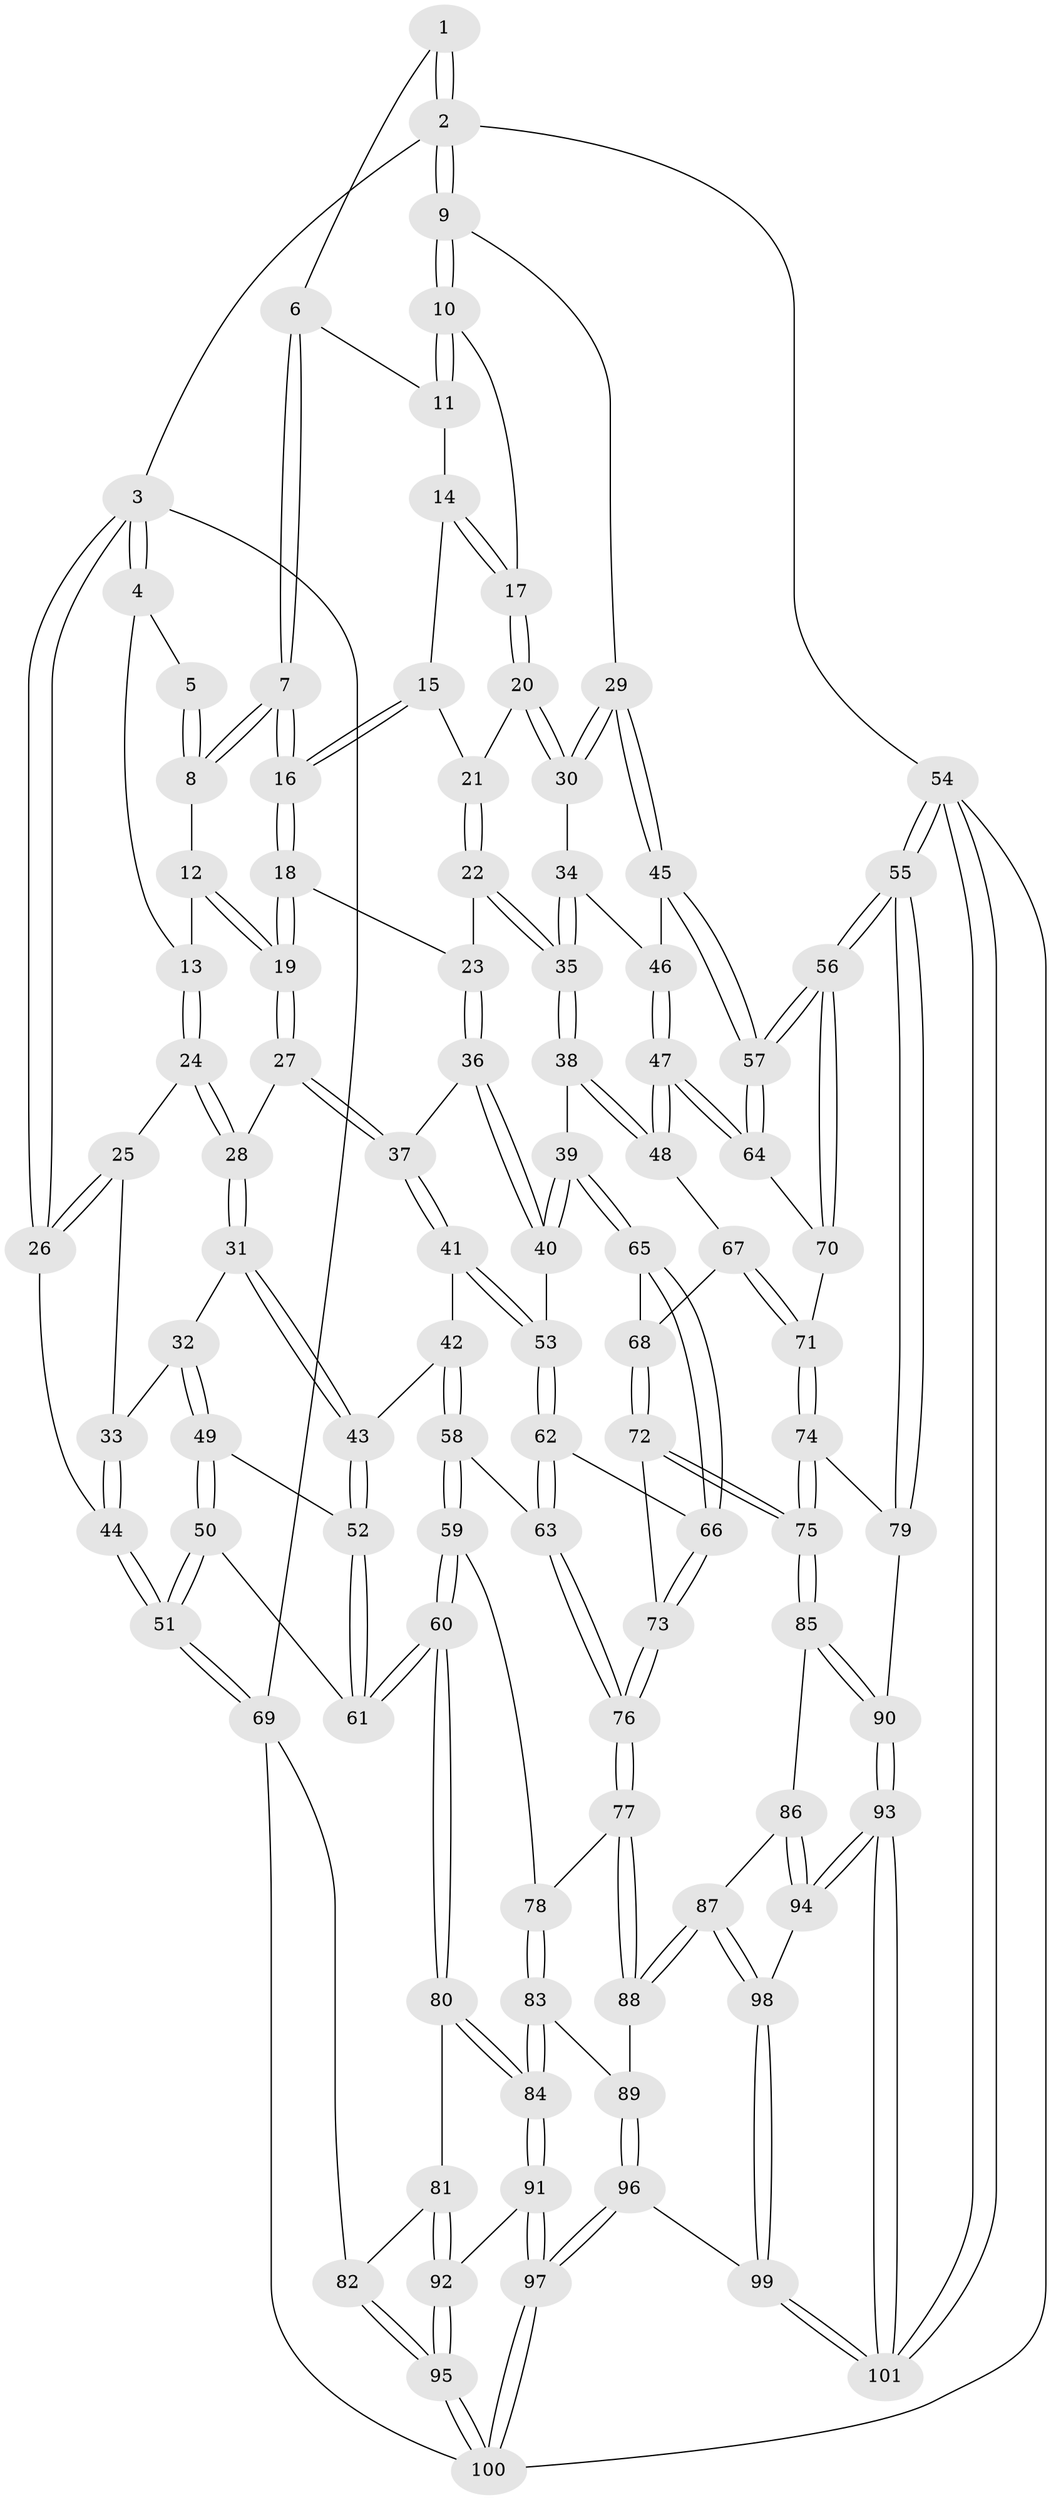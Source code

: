 // Generated by graph-tools (version 1.1) at 2025/38/02/21/25 10:38:58]
// undirected, 101 vertices, 249 edges
graph export_dot {
graph [start="1"]
  node [color=gray90,style=filled];
  1 [pos="+0.9165627220751554+0"];
  2 [pos="+1+0"];
  3 [pos="+0+0"];
  4 [pos="+0.19534392801889103+0"];
  5 [pos="+0.477368300441489+0"];
  6 [pos="+0.7934226416178576+0.05738154580434681"];
  7 [pos="+0.5922278841354773+0.17616042216017938"];
  8 [pos="+0.5142922319982924+0.018066455470102504"];
  9 [pos="+1+0.11810162646622992"];
  10 [pos="+1+0.1634739504288994"];
  11 [pos="+0.8139547936883239+0.12139480663791358"];
  12 [pos="+0.384314904427424+0.16889536152798706"];
  13 [pos="+0.228804789893624+0.14949817525849785"];
  14 [pos="+0.815242717526426+0.13555718757556648"];
  15 [pos="+0.7574983966359461+0.19587890540031866"];
  16 [pos="+0.5923747431076742+0.18314044201381846"];
  17 [pos="+0.8553132862653267+0.20849275967611614"];
  18 [pos="+0.5907288034997282+0.19149692742681432"];
  19 [pos="+0.45902010406374577+0.27245653319109975"];
  20 [pos="+0.8289358043102188+0.2626510280810201"];
  21 [pos="+0.7973546549354517+0.24471444195659942"];
  22 [pos="+0.640794528800418+0.2573113870478317"];
  23 [pos="+0.6206943431100492+0.245743478333082"];
  24 [pos="+0.22220683939937308+0.1834123432785758"];
  25 [pos="+0.1646651696098321+0.21493733596182193"];
  26 [pos="+0+0.003829611490605455"];
  27 [pos="+0.4118138731978106+0.3307268371685097"];
  28 [pos="+0.29173567319449234+0.3063132033255997"];
  29 [pos="+1+0.12825783538394653"];
  30 [pos="+0.8331495582418543+0.301645652472636"];
  31 [pos="+0.21873493567539337+0.4174091691214159"];
  32 [pos="+0.20652439947264165+0.4190330588327799"];
  33 [pos="+0.0344281932599113+0.34219244579245317"];
  34 [pos="+0.8209385845966052+0.3648696363719982"];
  35 [pos="+0.7902680751646939+0.37810395830079213"];
  36 [pos="+0.6024947014976888+0.38213393356764375"];
  37 [pos="+0.4444082274361849+0.42045667068672454"];
  38 [pos="+0.7816957762309122+0.39087831230669695"];
  39 [pos="+0.7089624243953436+0.4897213511052341"];
  40 [pos="+0.6520249579428709+0.4540785804836385"];
  41 [pos="+0.44256431669873175+0.44654083862164545"];
  42 [pos="+0.28925384414906863+0.5009741177965228"];
  43 [pos="+0.2786259336614455+0.4978173538979888"];
  44 [pos="+0+0.38316050355118403"];
  45 [pos="+1+0.19786057793490375"];
  46 [pos="+0.8389659028338942+0.37214526230816863"];
  47 [pos="+1+0.5249089683139927"];
  48 [pos="+0.8901081407377649+0.5582206001000585"];
  49 [pos="+0.10608536568613289+0.5493181282372745"];
  50 [pos="+0.02229235956903238+0.61655558792844"];
  51 [pos="+0+0.6333290162099713"];
  52 [pos="+0.2461107594105141+0.5406595475575758"];
  53 [pos="+0.4709049213355787+0.5051888485987377"];
  54 [pos="+1+1"];
  55 [pos="+1+1"];
  56 [pos="+1+0.9406801876888169"];
  57 [pos="+1+0.5147856955456473"];
  58 [pos="+0.37294179377208675+0.6559402787826082"];
  59 [pos="+0.31706434750012386+0.7100402629184166"];
  60 [pos="+0.2821445747727987+0.7234331759602687"];
  61 [pos="+0.21604533368581133+0.6714250437763184"];
  62 [pos="+0.4741477008657619+0.5326899060580889"];
  63 [pos="+0.4254422147661617+0.6372652189093858"];
  64 [pos="+1+0.5282428752817008"];
  65 [pos="+0.7118894115121978+0.5205444311076475"];
  66 [pos="+0.6496205184624372+0.5985283024588764"];
  67 [pos="+0.8448784598860946+0.5746695309746664"];
  68 [pos="+0.8069589186515779+0.5737857534271718"];
  69 [pos="+0+0.6832279794311822"];
  70 [pos="+0.9086200995861454+0.7102152499727293"];
  71 [pos="+0.881270537590203+0.7167978408509534"];
  72 [pos="+0.7737570406864331+0.7498585956164386"];
  73 [pos="+0.6388910761465516+0.6825875379996381"];
  74 [pos="+0.8204177658645309+0.7672756249626475"];
  75 [pos="+0.7845891357162694+0.762908286425005"];
  76 [pos="+0.5644700141425801+0.7403310021932922"];
  77 [pos="+0.564026257338524+0.7429344307673618"];
  78 [pos="+0.4022162066470199+0.7871691240493485"];
  79 [pos="+0.8266194999124764+0.7746158539436045"];
  80 [pos="+0.28097020114472215+0.7268596956347805"];
  81 [pos="+0.24316301385627753+0.7860450087642247"];
  82 [pos="+0+0.769900237227555"];
  83 [pos="+0.4175176802939219+0.8242764606513615"];
  84 [pos="+0.37497331353196417+0.9043654952347201"];
  85 [pos="+0.7574364851383638+0.8079085588042028"];
  86 [pos="+0.7327534552684198+0.8316534478552448"];
  87 [pos="+0.6644947701351944+0.8652220346369958"];
  88 [pos="+0.5645202058371609+0.7767928347492227"];
  89 [pos="+0.5199640541358815+0.8471669067248234"];
  90 [pos="+0.832477083647589+0.9838739704532025"];
  91 [pos="+0.3739112875598608+0.932671639161398"];
  92 [pos="+0.2254449612048638+0.8439420920416049"];
  93 [pos="+0.8552693643772807+1"];
  94 [pos="+0.7637579348977924+0.9534722824405147"];
  95 [pos="+0.15397370996052565+0.9369605460362901"];
  96 [pos="+0.47993441842777496+1"];
  97 [pos="+0.44619500574393434+1"];
  98 [pos="+0.6629899631138231+0.8790139728619899"];
  99 [pos="+0.5353570500519567+1"];
  100 [pos="+0.16942491629072148+1"];
  101 [pos="+0.9347053645002864+1"];
  1 -- 2;
  1 -- 2;
  1 -- 6;
  2 -- 3;
  2 -- 9;
  2 -- 9;
  2 -- 54;
  3 -- 4;
  3 -- 4;
  3 -- 26;
  3 -- 26;
  3 -- 69;
  4 -- 5;
  4 -- 13;
  5 -- 8;
  5 -- 8;
  6 -- 7;
  6 -- 7;
  6 -- 11;
  7 -- 8;
  7 -- 8;
  7 -- 16;
  7 -- 16;
  8 -- 12;
  9 -- 10;
  9 -- 10;
  9 -- 29;
  10 -- 11;
  10 -- 11;
  10 -- 17;
  11 -- 14;
  12 -- 13;
  12 -- 19;
  12 -- 19;
  13 -- 24;
  13 -- 24;
  14 -- 15;
  14 -- 17;
  14 -- 17;
  15 -- 16;
  15 -- 16;
  15 -- 21;
  16 -- 18;
  16 -- 18;
  17 -- 20;
  17 -- 20;
  18 -- 19;
  18 -- 19;
  18 -- 23;
  19 -- 27;
  19 -- 27;
  20 -- 21;
  20 -- 30;
  20 -- 30;
  21 -- 22;
  21 -- 22;
  22 -- 23;
  22 -- 35;
  22 -- 35;
  23 -- 36;
  23 -- 36;
  24 -- 25;
  24 -- 28;
  24 -- 28;
  25 -- 26;
  25 -- 26;
  25 -- 33;
  26 -- 44;
  27 -- 28;
  27 -- 37;
  27 -- 37;
  28 -- 31;
  28 -- 31;
  29 -- 30;
  29 -- 30;
  29 -- 45;
  29 -- 45;
  30 -- 34;
  31 -- 32;
  31 -- 43;
  31 -- 43;
  32 -- 33;
  32 -- 49;
  32 -- 49;
  33 -- 44;
  33 -- 44;
  34 -- 35;
  34 -- 35;
  34 -- 46;
  35 -- 38;
  35 -- 38;
  36 -- 37;
  36 -- 40;
  36 -- 40;
  37 -- 41;
  37 -- 41;
  38 -- 39;
  38 -- 48;
  38 -- 48;
  39 -- 40;
  39 -- 40;
  39 -- 65;
  39 -- 65;
  40 -- 53;
  41 -- 42;
  41 -- 53;
  41 -- 53;
  42 -- 43;
  42 -- 58;
  42 -- 58;
  43 -- 52;
  43 -- 52;
  44 -- 51;
  44 -- 51;
  45 -- 46;
  45 -- 57;
  45 -- 57;
  46 -- 47;
  46 -- 47;
  47 -- 48;
  47 -- 48;
  47 -- 64;
  47 -- 64;
  48 -- 67;
  49 -- 50;
  49 -- 50;
  49 -- 52;
  50 -- 51;
  50 -- 51;
  50 -- 61;
  51 -- 69;
  51 -- 69;
  52 -- 61;
  52 -- 61;
  53 -- 62;
  53 -- 62;
  54 -- 55;
  54 -- 55;
  54 -- 101;
  54 -- 101;
  54 -- 100;
  55 -- 56;
  55 -- 56;
  55 -- 79;
  55 -- 79;
  56 -- 57;
  56 -- 57;
  56 -- 70;
  56 -- 70;
  57 -- 64;
  57 -- 64;
  58 -- 59;
  58 -- 59;
  58 -- 63;
  59 -- 60;
  59 -- 60;
  59 -- 78;
  60 -- 61;
  60 -- 61;
  60 -- 80;
  60 -- 80;
  62 -- 63;
  62 -- 63;
  62 -- 66;
  63 -- 76;
  63 -- 76;
  64 -- 70;
  65 -- 66;
  65 -- 66;
  65 -- 68;
  66 -- 73;
  66 -- 73;
  67 -- 68;
  67 -- 71;
  67 -- 71;
  68 -- 72;
  68 -- 72;
  69 -- 82;
  69 -- 100;
  70 -- 71;
  71 -- 74;
  71 -- 74;
  72 -- 73;
  72 -- 75;
  72 -- 75;
  73 -- 76;
  73 -- 76;
  74 -- 75;
  74 -- 75;
  74 -- 79;
  75 -- 85;
  75 -- 85;
  76 -- 77;
  76 -- 77;
  77 -- 78;
  77 -- 88;
  77 -- 88;
  78 -- 83;
  78 -- 83;
  79 -- 90;
  80 -- 81;
  80 -- 84;
  80 -- 84;
  81 -- 82;
  81 -- 92;
  81 -- 92;
  82 -- 95;
  82 -- 95;
  83 -- 84;
  83 -- 84;
  83 -- 89;
  84 -- 91;
  84 -- 91;
  85 -- 86;
  85 -- 90;
  85 -- 90;
  86 -- 87;
  86 -- 94;
  86 -- 94;
  87 -- 88;
  87 -- 88;
  87 -- 98;
  87 -- 98;
  88 -- 89;
  89 -- 96;
  89 -- 96;
  90 -- 93;
  90 -- 93;
  91 -- 92;
  91 -- 97;
  91 -- 97;
  92 -- 95;
  92 -- 95;
  93 -- 94;
  93 -- 94;
  93 -- 101;
  93 -- 101;
  94 -- 98;
  95 -- 100;
  95 -- 100;
  96 -- 97;
  96 -- 97;
  96 -- 99;
  97 -- 100;
  97 -- 100;
  98 -- 99;
  98 -- 99;
  99 -- 101;
  99 -- 101;
}
